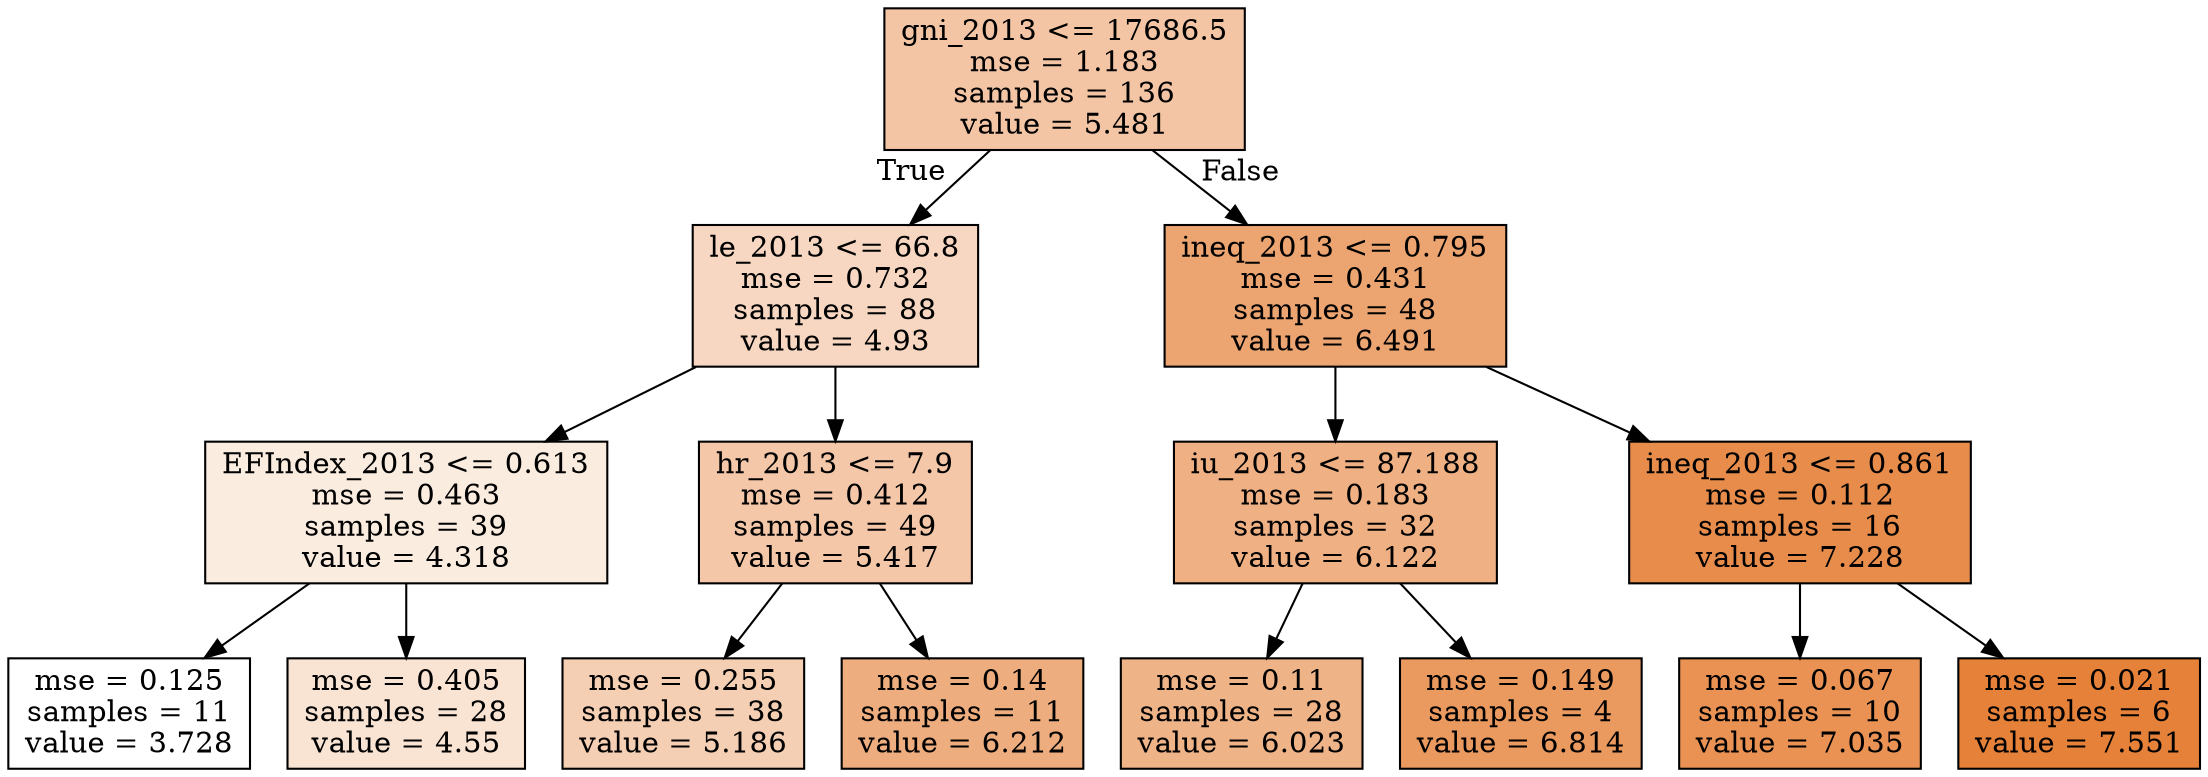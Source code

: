 digraph Tree {
node [shape=box, style="filled", color="black"] ;
0 [label="gni_2013 <= 17686.5\nmse = 1.183\nsamples = 136\nvalue = 5.481", fillcolor="#f3c5a4"] ;
1 [label="le_2013 <= 66.8\nmse = 0.732\nsamples = 88\nvalue = 4.93", fillcolor="#f7d7c1"] ;
0 -> 1 [labeldistance=2.5, labelangle=45, headlabel="True"] ;
2 [label="EFIndex_2013 <= 0.613\nmse = 0.463\nsamples = 39\nvalue = 4.318", fillcolor="#fbece0"] ;
1 -> 2 ;
3 [label="mse = 0.125\nsamples = 11\nvalue = 3.728", fillcolor="#ffffff"] ;
2 -> 3 ;
4 [label="mse = 0.405\nsamples = 28\nvalue = 4.55", fillcolor="#f9e4d4"] ;
2 -> 4 ;
5 [label="hr_2013 <= 7.9\nmse = 0.412\nsamples = 49\nvalue = 5.417", fillcolor="#f4c7a8"] ;
1 -> 5 ;
6 [label="mse = 0.255\nsamples = 38\nvalue = 5.186", fillcolor="#f5cfb3"] ;
5 -> 6 ;
7 [label="mse = 0.14\nsamples = 11\nvalue = 6.212", fillcolor="#eead7e"] ;
5 -> 7 ;
8 [label="ineq_2013 <= 0.795\nmse = 0.431\nsamples = 48\nvalue = 6.491", fillcolor="#eca470"] ;
0 -> 8 [labeldistance=2.5, labelangle=-45, headlabel="False"] ;
9 [label="iu_2013 <= 87.188\nmse = 0.183\nsamples = 32\nvalue = 6.122", fillcolor="#efb083"] ;
8 -> 9 ;
10 [label="mse = 0.11\nsamples = 28\nvalue = 6.023", fillcolor="#efb388"] ;
9 -> 10 ;
11 [label="mse = 0.149\nsamples = 4\nvalue = 6.814", fillcolor="#ea995f"] ;
9 -> 11 ;
12 [label="ineq_2013 <= 0.861\nmse = 0.112\nsamples = 16\nvalue = 7.228", fillcolor="#e78c4a"] ;
8 -> 12 ;
13 [label="mse = 0.067\nsamples = 10\nvalue = 7.035", fillcolor="#e99254"] ;
12 -> 13 ;
14 [label="mse = 0.021\nsamples = 6\nvalue = 7.551", fillcolor="#e58139"] ;
12 -> 14 ;
}